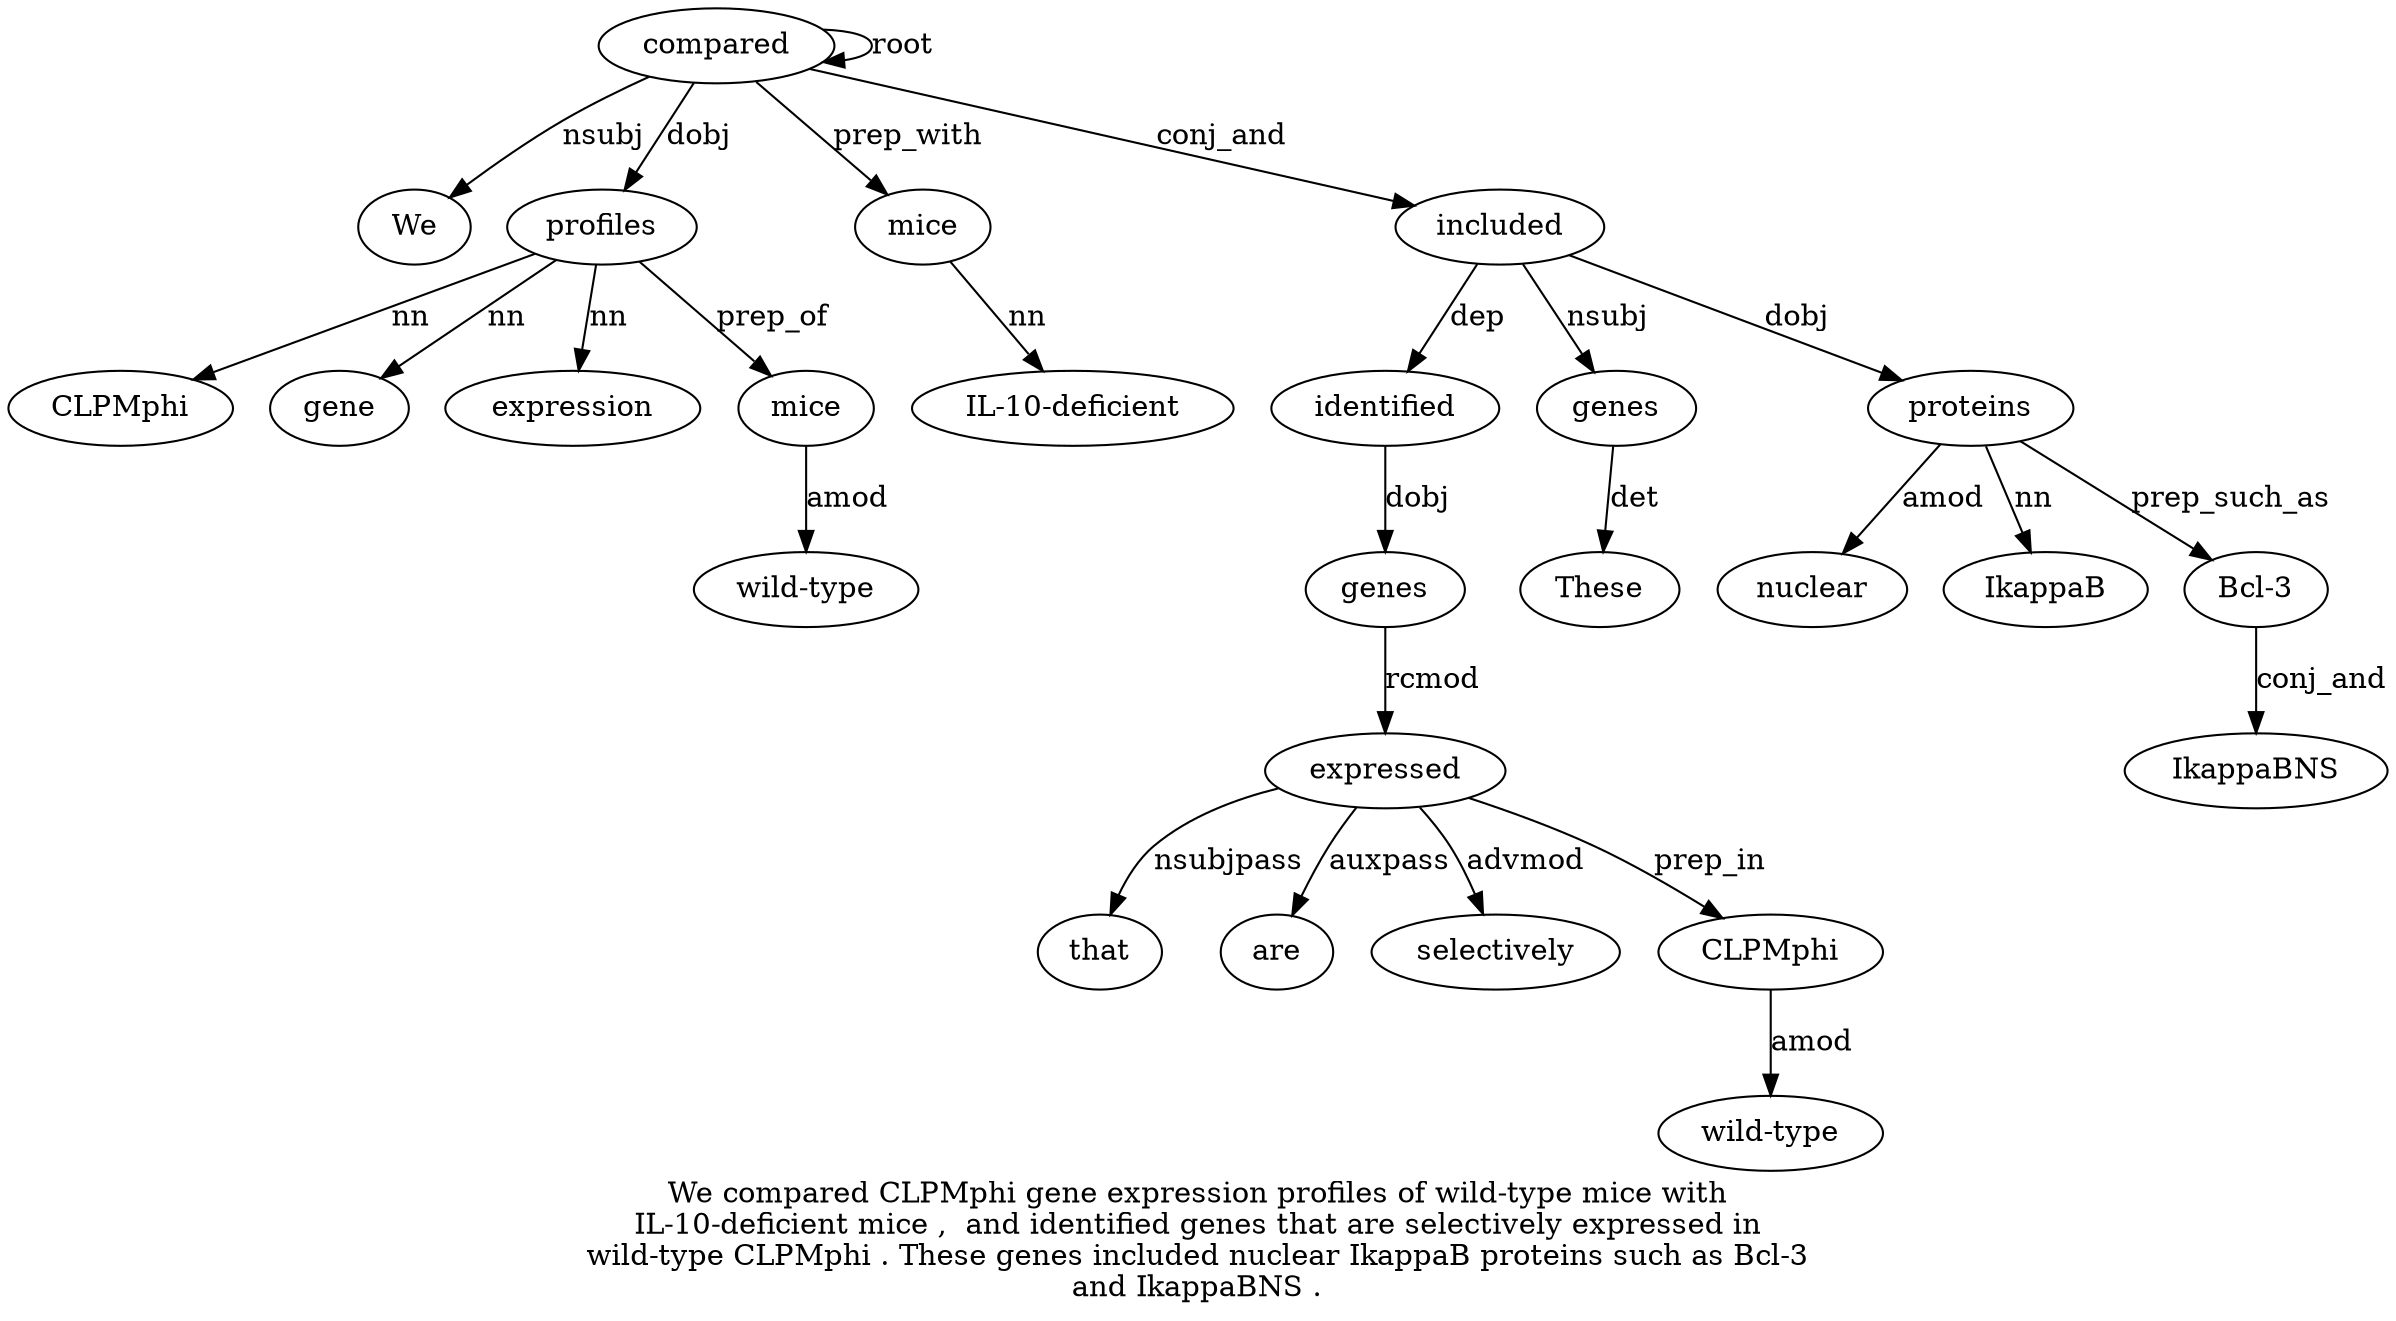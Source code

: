 digraph "We compared CLPMphi gene expression profiles of wild-type mice with IL-10-deficient mice ,  and identified genes that are selectively expressed in wild-type CLPMphi . These genes included nuclear IkappaB proteins such as Bcl-3 and IkappaBNS ." {
label="We compared CLPMphi gene expression profiles of wild-type mice with
IL-10-deficient mice ,  and identified genes that are selectively expressed in
wild-type CLPMphi . These genes included nuclear IkappaB proteins such as Bcl-3
and IkappaBNS .";
compared2 [style=filled, fillcolor=white, label=compared];
We1 [style=filled, fillcolor=white, label=We];
compared2 -> We1  [label=nsubj];
compared2 -> compared2  [label=root];
profiles6 [style=filled, fillcolor=white, label=profiles];
CLPMphi3 [style=filled, fillcolor=white, label=CLPMphi];
profiles6 -> CLPMphi3  [label=nn];
gene4 [style=filled, fillcolor=white, label=gene];
profiles6 -> gene4  [label=nn];
expression5 [style=filled, fillcolor=white, label=expression];
profiles6 -> expression5  [label=nn];
compared2 -> profiles6  [label=dobj];
mice9 [style=filled, fillcolor=white, label=mice];
"wild-type8" [style=filled, fillcolor=white, label="wild-type"];
mice9 -> "wild-type8"  [label=amod];
profiles6 -> mice9  [label=prep_of];
mice12 [style=filled, fillcolor=white, label=mice];
"IL-10-deficient" [style=filled, fillcolor=white, label="IL-10-deficient"];
mice12 -> "IL-10-deficient"  [label=nn];
compared2 -> mice12  [label=prep_with];
included27 [style=filled, fillcolor=white, label=included];
identified15 [style=filled, fillcolor=white, label=identified];
included27 -> identified15  [label=dep];
genes16 [style=filled, fillcolor=white, label=genes];
identified15 -> genes16  [label=dobj];
expressed20 [style=filled, fillcolor=white, label=expressed];
that17 [style=filled, fillcolor=white, label=that];
expressed20 -> that17  [label=nsubjpass];
are18 [style=filled, fillcolor=white, label=are];
expressed20 -> are18  [label=auxpass];
selectively19 [style=filled, fillcolor=white, label=selectively];
expressed20 -> selectively19  [label=advmod];
genes16 -> expressed20  [label=rcmod];
CLPMphi23 [style=filled, fillcolor=white, label=CLPMphi];
"wild-type22" [style=filled, fillcolor=white, label="wild-type"];
CLPMphi23 -> "wild-type22"  [label=amod];
expressed20 -> CLPMphi23  [label=prep_in];
genes26 [style=filled, fillcolor=white, label=genes];
These25 [style=filled, fillcolor=white, label=These];
genes26 -> These25  [label=det];
included27 -> genes26  [label=nsubj];
compared2 -> included27  [label=conj_and];
proteins30 [style=filled, fillcolor=white, label=proteins];
nuclear28 [style=filled, fillcolor=white, label=nuclear];
proteins30 -> nuclear28  [label=amod];
IkappaB29 [style=filled, fillcolor=white, label=IkappaB];
proteins30 -> IkappaB29  [label=nn];
included27 -> proteins30  [label=dobj];
"Bcl-3" [style=filled, fillcolor=white, label="Bcl-3"];
proteins30 -> "Bcl-3"  [label=prep_such_as];
IkappaBNS35 [style=filled, fillcolor=white, label=IkappaBNS];
"Bcl-3" -> IkappaBNS35  [label=conj_and];
}
